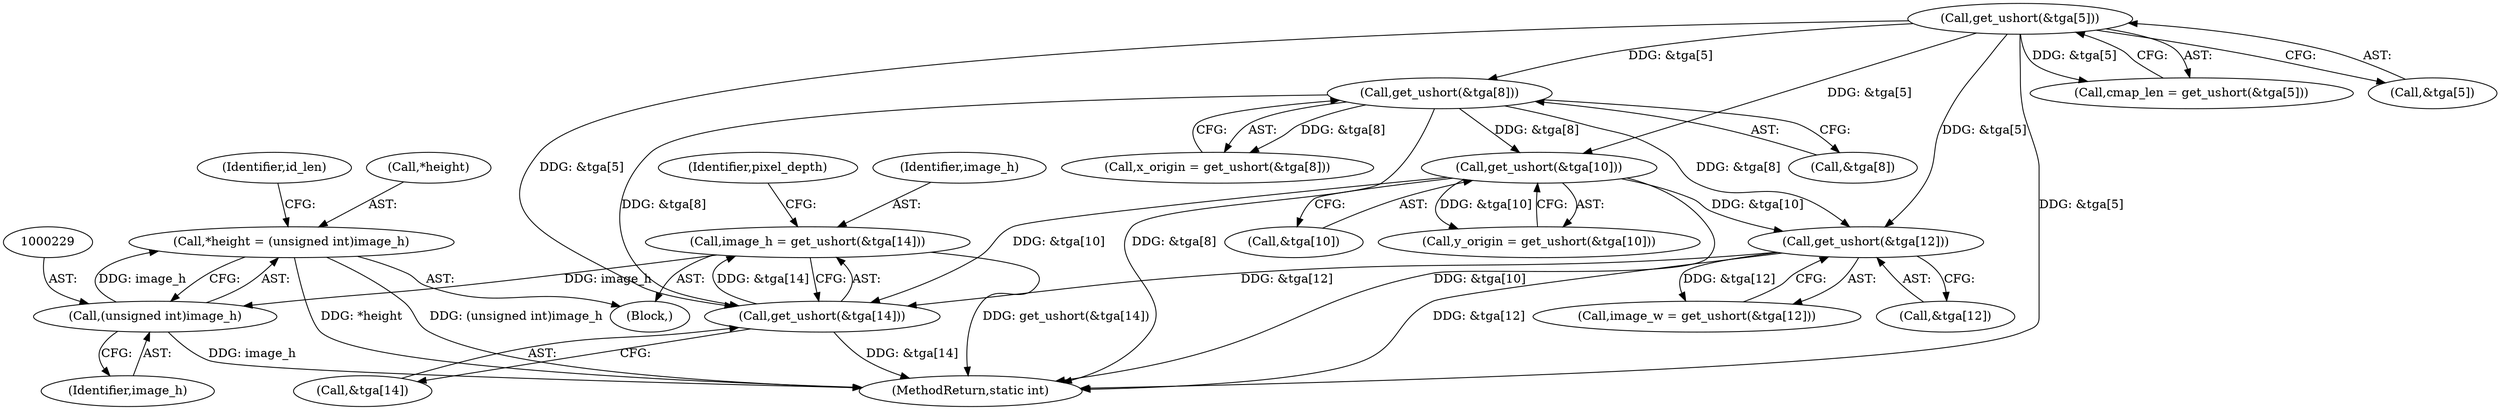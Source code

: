 digraph "1_openjpeg_2cd30c2b06ce332dede81cccad8b334cde997281_0@pointer" {
"1000225" [label="(Call,*height = (unsigned int)image_h)"];
"1000228" [label="(Call,(unsigned int)image_h)"];
"1000196" [label="(Call,image_h = get_ushort(&tga[14]))"];
"1000198" [label="(Call,get_ushort(&tga[14]))"];
"1000177" [label="(Call,get_ushort(&tga[8]))"];
"1000165" [label="(Call,get_ushort(&tga[5]))"];
"1000184" [label="(Call,get_ushort(&tga[10]))"];
"1000191" [label="(Call,get_ushort(&tga[12]))"];
"1000204" [label="(Identifier,pixel_depth)"];
"1000228" [label="(Call,(unsigned int)image_h)"];
"1000185" [label="(Call,&tga[10])"];
"1000230" [label="(Identifier,image_h)"];
"1000225" [label="(Call,*height = (unsigned int)image_h)"];
"1000113" [label="(Block,)"];
"1000178" [label="(Call,&tga[8])"];
"1000232" [label="(Identifier,id_len)"];
"1000177" [label="(Call,get_ushort(&tga[8]))"];
"1000196" [label="(Call,image_h = get_ushort(&tga[14]))"];
"1000175" [label="(Call,x_origin = get_ushort(&tga[8]))"];
"1000198" [label="(Call,get_ushort(&tga[14]))"];
"1000199" [label="(Call,&tga[14])"];
"1000197" [label="(Identifier,image_h)"];
"1000184" [label="(Call,get_ushort(&tga[10]))"];
"1000226" [label="(Call,*height)"];
"1000163" [label="(Call,cmap_len = get_ushort(&tga[5]))"];
"1000182" [label="(Call,y_origin = get_ushort(&tga[10]))"];
"1000166" [label="(Call,&tga[5])"];
"1000165" [label="(Call,get_ushort(&tga[5]))"];
"1000189" [label="(Call,image_w = get_ushort(&tga[12]))"];
"1000191" [label="(Call,get_ushort(&tga[12]))"];
"1000192" [label="(Call,&tga[12])"];
"1000289" [label="(MethodReturn,static int)"];
"1000225" -> "1000113"  [label="AST: "];
"1000225" -> "1000228"  [label="CFG: "];
"1000226" -> "1000225"  [label="AST: "];
"1000228" -> "1000225"  [label="AST: "];
"1000232" -> "1000225"  [label="CFG: "];
"1000225" -> "1000289"  [label="DDG: *height"];
"1000225" -> "1000289"  [label="DDG: (unsigned int)image_h"];
"1000228" -> "1000225"  [label="DDG: image_h"];
"1000228" -> "1000230"  [label="CFG: "];
"1000229" -> "1000228"  [label="AST: "];
"1000230" -> "1000228"  [label="AST: "];
"1000228" -> "1000289"  [label="DDG: image_h"];
"1000196" -> "1000228"  [label="DDG: image_h"];
"1000196" -> "1000113"  [label="AST: "];
"1000196" -> "1000198"  [label="CFG: "];
"1000197" -> "1000196"  [label="AST: "];
"1000198" -> "1000196"  [label="AST: "];
"1000204" -> "1000196"  [label="CFG: "];
"1000196" -> "1000289"  [label="DDG: get_ushort(&tga[14])"];
"1000198" -> "1000196"  [label="DDG: &tga[14]"];
"1000198" -> "1000199"  [label="CFG: "];
"1000199" -> "1000198"  [label="AST: "];
"1000198" -> "1000289"  [label="DDG: &tga[14]"];
"1000177" -> "1000198"  [label="DDG: &tga[8]"];
"1000184" -> "1000198"  [label="DDG: &tga[10]"];
"1000165" -> "1000198"  [label="DDG: &tga[5]"];
"1000191" -> "1000198"  [label="DDG: &tga[12]"];
"1000177" -> "1000175"  [label="AST: "];
"1000177" -> "1000178"  [label="CFG: "];
"1000178" -> "1000177"  [label="AST: "];
"1000175" -> "1000177"  [label="CFG: "];
"1000177" -> "1000289"  [label="DDG: &tga[8]"];
"1000177" -> "1000175"  [label="DDG: &tga[8]"];
"1000165" -> "1000177"  [label="DDG: &tga[5]"];
"1000177" -> "1000184"  [label="DDG: &tga[8]"];
"1000177" -> "1000191"  [label="DDG: &tga[8]"];
"1000165" -> "1000163"  [label="AST: "];
"1000165" -> "1000166"  [label="CFG: "];
"1000166" -> "1000165"  [label="AST: "];
"1000163" -> "1000165"  [label="CFG: "];
"1000165" -> "1000289"  [label="DDG: &tga[5]"];
"1000165" -> "1000163"  [label="DDG: &tga[5]"];
"1000165" -> "1000184"  [label="DDG: &tga[5]"];
"1000165" -> "1000191"  [label="DDG: &tga[5]"];
"1000184" -> "1000182"  [label="AST: "];
"1000184" -> "1000185"  [label="CFG: "];
"1000185" -> "1000184"  [label="AST: "];
"1000182" -> "1000184"  [label="CFG: "];
"1000184" -> "1000289"  [label="DDG: &tga[10]"];
"1000184" -> "1000182"  [label="DDG: &tga[10]"];
"1000184" -> "1000191"  [label="DDG: &tga[10]"];
"1000191" -> "1000189"  [label="AST: "];
"1000191" -> "1000192"  [label="CFG: "];
"1000192" -> "1000191"  [label="AST: "];
"1000189" -> "1000191"  [label="CFG: "];
"1000191" -> "1000289"  [label="DDG: &tga[12]"];
"1000191" -> "1000189"  [label="DDG: &tga[12]"];
}
